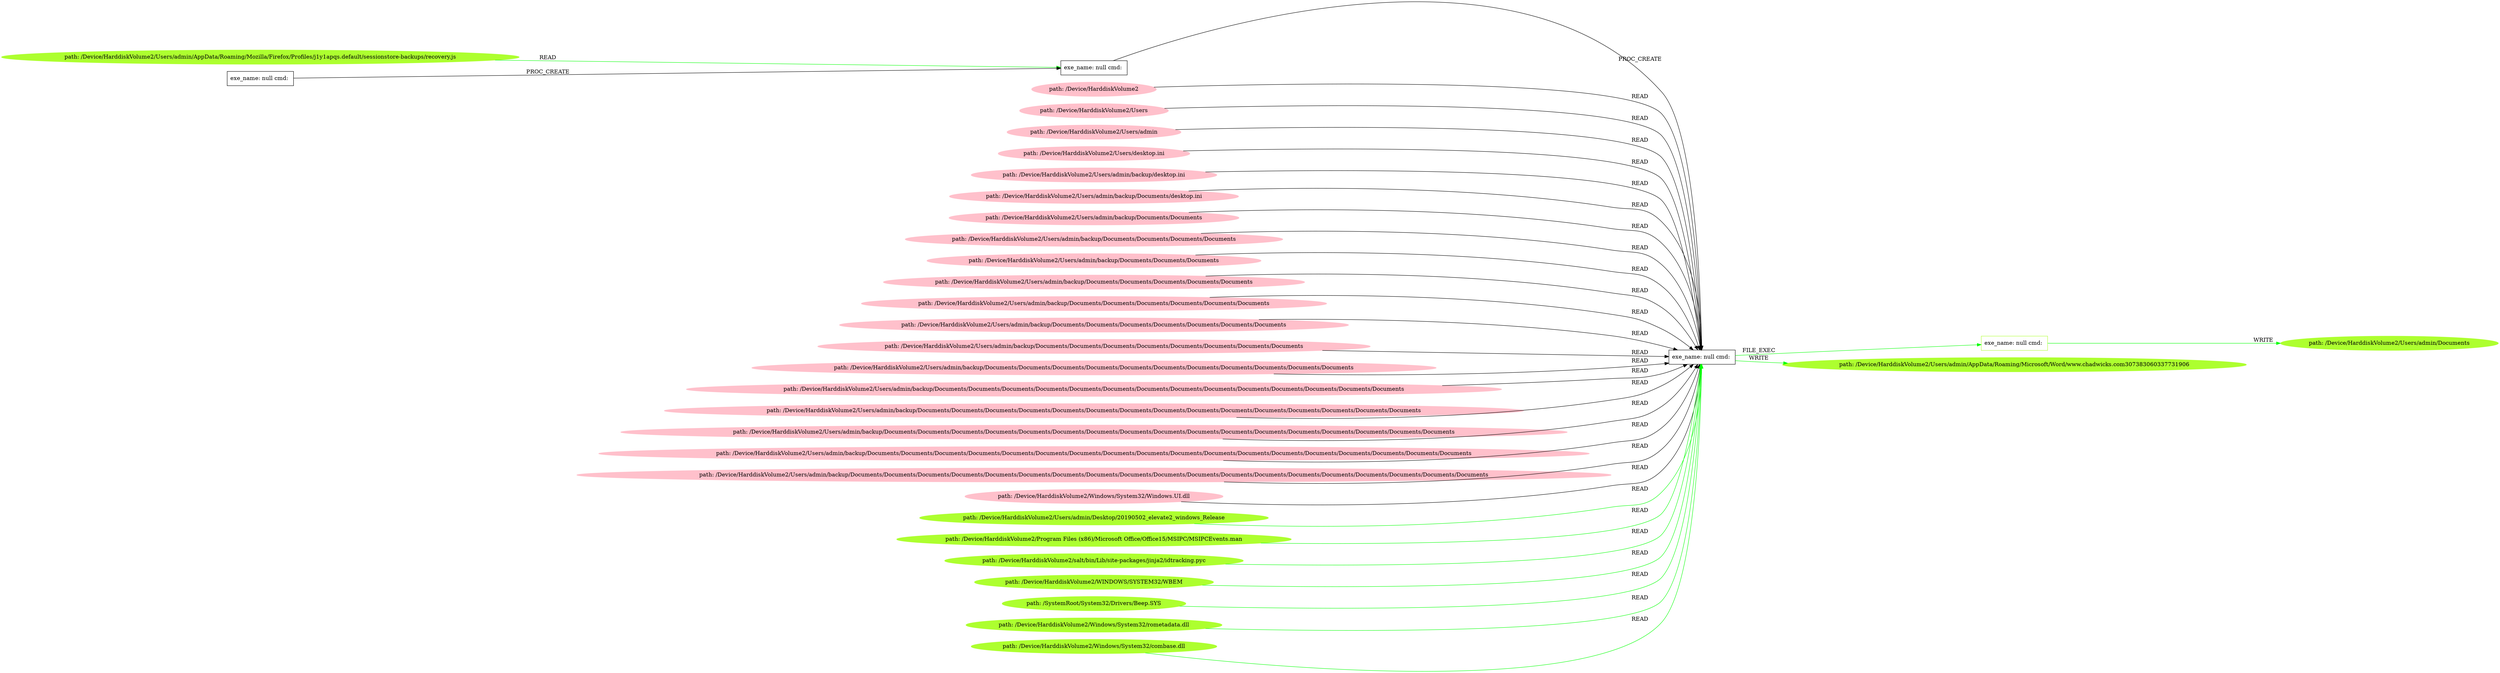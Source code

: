 digraph {
	rankdir=LR
	0 [label="exe_name: null cmd: " color=black shape=box style=solid]
	41 [label="exe_name: null cmd: " color=greenyellow shape=box style=solid]
	0 -> 41 [label=FILE_EXEC color=green]
	36 [label="path: /Device/HarddiskVolume2/Users/admin/AppData/Roaming/Mozilla/Firefox/Profiles/j1y1apqs.default/sessionstore-backups/recovery.js" color=greenyellow shape=oval style=filled]
	25 [label="exe_name: null cmd: " color=black shape=box style=solid]
	36 -> 25 [label=READ color=green]
	29 [label="exe_name: null cmd: " color=black shape=box style=solid]
	25 [label="exe_name: null cmd: " color=black shape=box style=solid]
	29 -> 25 [label=PROC_CREATE color=black]
	25 [label="exe_name: null cmd: " color=black shape=box style=solid]
	0 [label="exe_name: null cmd: " color=black shape=box style=solid]
	25 -> 0 [label=PROC_CREATE color=black]
	33 [label="path: /Device/HarddiskVolume2" color=pink shape=oval style=filled]
	0 [label="exe_name: null cmd: " color=black shape=box style=solid]
	33 -> 0 [label=READ color=black]
	30 [label="path: /Device/HarddiskVolume2/Users" color=pink shape=oval style=filled]
	0 [label="exe_name: null cmd: " color=black shape=box style=solid]
	30 -> 0 [label=READ color=black]
	31 [label="path: /Device/HarddiskVolume2/Users/admin" color=pink shape=oval style=filled]
	0 [label="exe_name: null cmd: " color=black shape=box style=solid]
	31 -> 0 [label=READ color=black]
	19 [label="path: /Device/HarddiskVolume2/Users/desktop.ini" color=pink shape=oval style=filled]
	0 [label="exe_name: null cmd: " color=black shape=box style=solid]
	19 -> 0 [label=READ color=black]
	23 [label="path: /Device/HarddiskVolume2/Users/admin/backup/desktop.ini" color=pink shape=oval style=filled]
	0 [label="exe_name: null cmd: " color=black shape=box style=solid]
	23 -> 0 [label=READ color=black]
	10 [label="path: /Device/HarddiskVolume2/Users/admin/backup/Documents/desktop.ini" color=pink shape=oval style=filled]
	0 [label="exe_name: null cmd: " color=black shape=box style=solid]
	10 -> 0 [label=READ color=black]
	4 [label="path: /Device/HarddiskVolume2/Users/admin/backup/Documents/Documents" color=pink shape=oval style=filled]
	0 [label="exe_name: null cmd: " color=black shape=box style=solid]
	4 -> 0 [label=READ color=black]
	22 [label="path: /Device/HarddiskVolume2/Users/admin/backup/Documents/Documents/Documents/Documents" color=pink shape=oval style=filled]
	0 [label="exe_name: null cmd: " color=black shape=box style=solid]
	22 -> 0 [label=READ color=black]
	6 [label="path: /Device/HarddiskVolume2/Users/admin/backup/Documents/Documents/Documents" color=pink shape=oval style=filled]
	0 [label="exe_name: null cmd: " color=black shape=box style=solid]
	6 -> 0 [label=READ color=black]
	32 [label="path: /Device/HarddiskVolume2/Users/admin/backup/Documents/Documents/Documents/Documents/Documents" color=pink shape=oval style=filled]
	0 [label="exe_name: null cmd: " color=black shape=box style=solid]
	32 -> 0 [label=READ color=black]
	28 [label="path: /Device/HarddiskVolume2/Users/admin/backup/Documents/Documents/Documents/Documents/Documents/Documents" color=pink shape=oval style=filled]
	0 [label="exe_name: null cmd: " color=black shape=box style=solid]
	28 -> 0 [label=READ color=black]
	7 [label="path: /Device/HarddiskVolume2/Users/admin/backup/Documents/Documents/Documents/Documents/Documents/Documents/Documents" color=pink shape=oval style=filled]
	0 [label="exe_name: null cmd: " color=black shape=box style=solid]
	7 -> 0 [label=READ color=black]
	9 [label="path: /Device/HarddiskVolume2/Users/admin/backup/Documents/Documents/Documents/Documents/Documents/Documents/Documents/Documents" color=pink shape=oval style=filled]
	0 [label="exe_name: null cmd: " color=black shape=box style=solid]
	9 -> 0 [label=READ color=black]
	20 [label="path: /Device/HarddiskVolume2/Users/admin/backup/Documents/Documents/Documents/Documents/Documents/Documents/Documents/Documents/Documents/Documents/Documents" color=pink shape=oval style=filled]
	0 [label="exe_name: null cmd: " color=black shape=box style=solid]
	20 -> 0 [label=READ color=black]
	16 [label="path: /Device/HarddiskVolume2/Users/admin/backup/Documents/Documents/Documents/Documents/Documents/Documents/Documents/Documents/Documents/Documents/Documents/Documents/Documents/Documents" color=pink shape=oval style=filled]
	0 [label="exe_name: null cmd: " color=black shape=box style=solid]
	16 -> 0 [label=READ color=black]
	27 [label="path: /Device/HarddiskVolume2/Users/admin/backup/Documents/Documents/Documents/Documents/Documents/Documents/Documents/Documents/Documents/Documents/Documents/Documents/Documents/Documents/Documents" color=pink shape=oval style=filled]
	0 [label="exe_name: null cmd: " color=black shape=box style=solid]
	27 -> 0 [label=READ color=black]
	12 [label="path: /Device/HarddiskVolume2/Users/admin/backup/Documents/Documents/Documents/Documents/Documents/Documents/Documents/Documents/Documents/Documents/Documents/Documents/Documents/Documents/Documents/Documents/Documents" color=pink shape=oval style=filled]
	0 [label="exe_name: null cmd: " color=black shape=box style=solid]
	12 -> 0 [label=READ color=black]
	13 [label="path: /Device/HarddiskVolume2/Users/admin/backup/Documents/Documents/Documents/Documents/Documents/Documents/Documents/Documents/Documents/Documents/Documents/Documents/Documents/Documents/Documents/Documents/Documents/Documents" color=pink shape=oval style=filled]
	0 [label="exe_name: null cmd: " color=black shape=box style=solid]
	13 -> 0 [label=READ color=black]
	8 [label="path: /Device/HarddiskVolume2/Users/admin/backup/Documents/Documents/Documents/Documents/Documents/Documents/Documents/Documents/Documents/Documents/Documents/Documents/Documents/Documents/Documents/Documents/Documents/Documents/Documents" color=pink shape=oval style=filled]
	0 [label="exe_name: null cmd: " color=black shape=box style=solid]
	8 -> 0 [label=READ color=black]
	3 [label="path: /Device/HarddiskVolume2/Windows/System32/Windows.UI.dll" color=pink shape=oval style=filled]
	0 [label="exe_name: null cmd: " color=black shape=box style=solid]
	3 -> 0 [label=READ color=black]
	45 [label="path: /Device/HarddiskVolume2/Users/admin/Desktop/20190502_elevate2_windows_Release" color=greenyellow shape=oval style=filled]
	0 [label="exe_name: null cmd: " color=black shape=box style=solid]
	45 -> 0 [label=READ color=green]
	44 [label="path: /Device/HarddiskVolume2/Program Files (x86)/Microsoft Office/Office15/MSIPC/MSIPCEvents.man" color=greenyellow shape=oval style=filled]
	0 [label="exe_name: null cmd: " color=black shape=box style=solid]
	44 -> 0 [label=READ color=green]
	39 [label="path: /Device/HarddiskVolume2/salt/bin/Lib/site-packages/jinja2/idtracking.pyc" color=greenyellow shape=oval style=filled]
	0 [label="exe_name: null cmd: " color=black shape=box style=solid]
	39 -> 0 [label=READ color=green]
	40 [label="path: /Device/HarddiskVolume2/WINDOWS/SYSTEM32/WBEM" color=greenyellow shape=oval style=filled]
	0 [label="exe_name: null cmd: " color=black shape=box style=solid]
	40 -> 0 [label=READ color=green]
	41 [label="exe_name: null cmd: " color=greenyellow shape=box style=solid]
	42 [label="path: /Device/HarddiskVolume2/Users/admin/Documents" color=greenyellow shape=oval style=filled]
	41 -> 42 [label=WRITE color=green]
	0 [label="exe_name: null cmd: " color=black shape=box style=solid]
	43 [label="path: /Device/HarddiskVolume2/Users/admin/AppData/Roaming/Microsoft/Word/www.chadwicks.com307383060337731906" color=greenyellow shape=oval style=filled]
	0 -> 43 [label=WRITE color=green]
	46 [label="path: /SystemRoot/System32/Drivers/Beep.SYS" color=greenyellow shape=oval style=filled]
	0 [label="exe_name: null cmd: " color=black shape=box style=solid]
	46 -> 0 [label=READ color=green]
	38 [label="path: /Device/HarddiskVolume2/Windows/System32/rometadata.dll" color=greenyellow shape=oval style=filled]
	0 [label="exe_name: null cmd: " color=black shape=box style=solid]
	38 -> 0 [label=READ color=green]
	37 [label="path: /Device/HarddiskVolume2/Windows/System32/combase.dll" color=greenyellow shape=oval style=filled]
	0 [label="exe_name: null cmd: " color=black shape=box style=solid]
	37 -> 0 [label=READ color=green]
}
